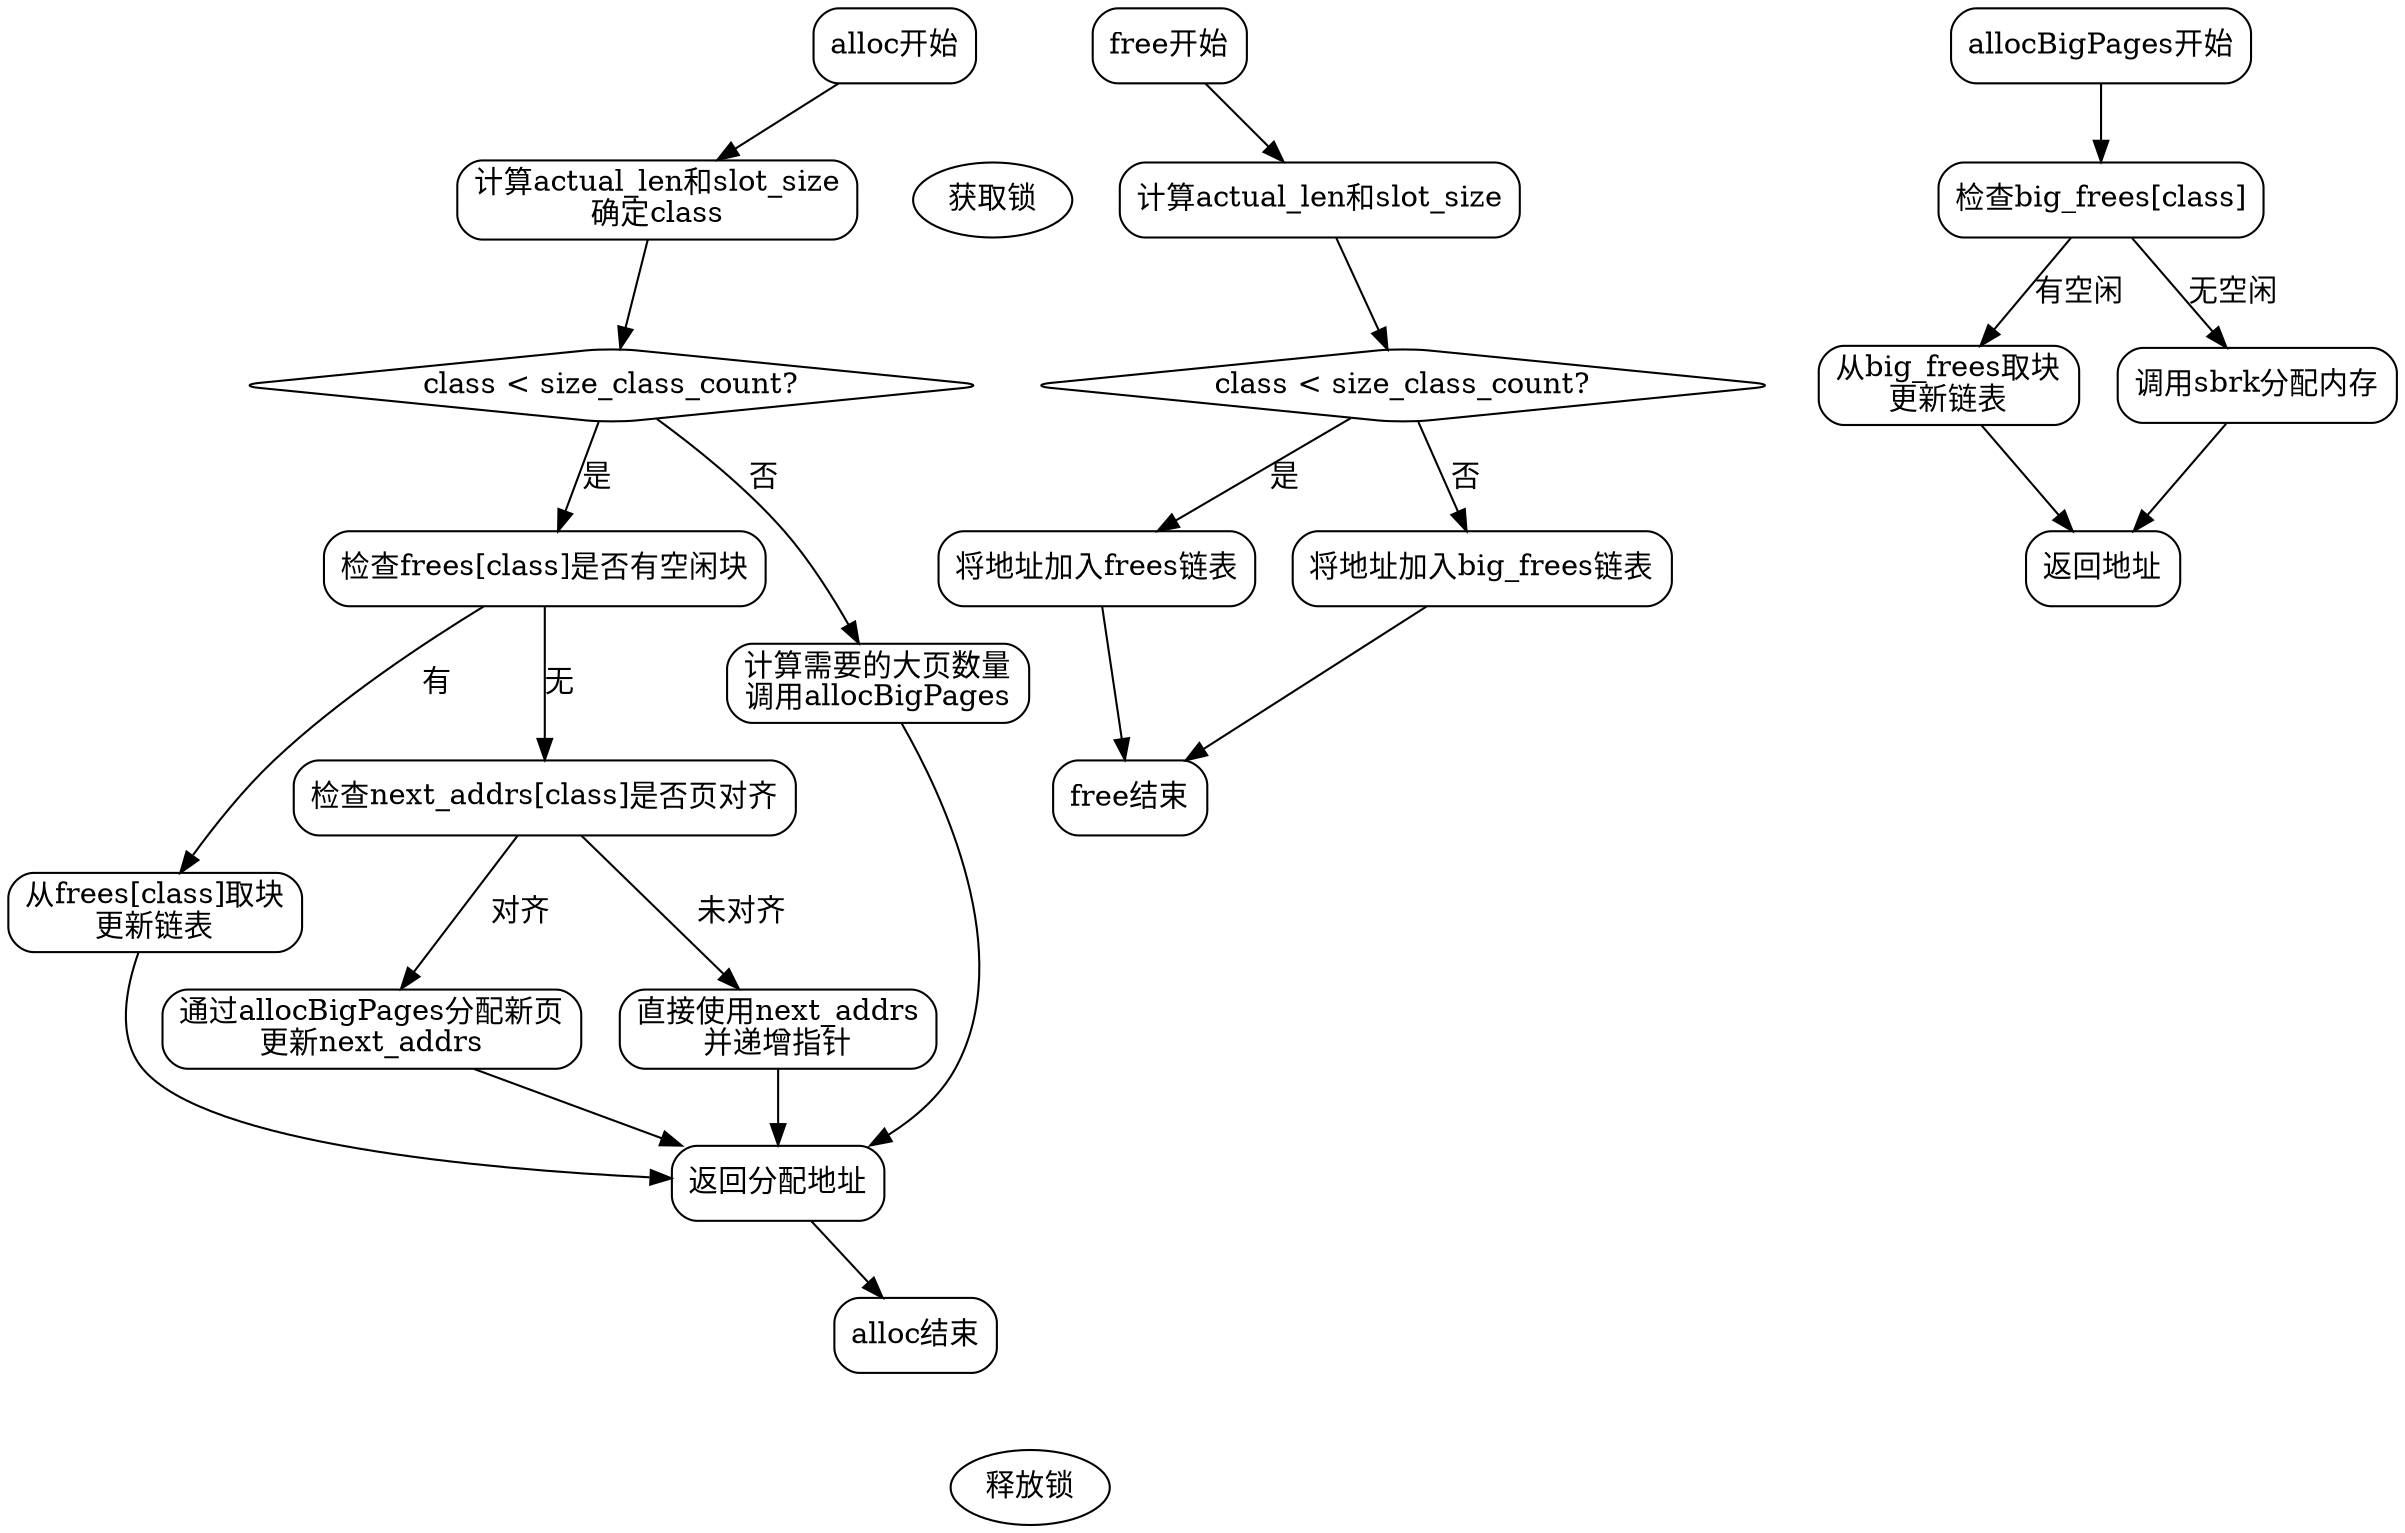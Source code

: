 
digraph SbrkAllocatorFlow {
    node [shape=rectangle, style=rounded];

    // alloc函数流程
    start_alloc [label="alloc开始"];
    check_len [label="计算actual_len和slot_size\n确定class"];
    class_condition [label="class < size_class_count?", shape=diamond];
    check_frees [label="检查frees[class]是否有空闲块"];
    free_exists [label="从frees[class]取块\n更新链表"];
    check_next_addr [label="检查next_addrs[class]是否页对齐"];
    alloc_new_page [label="通过allocBigPages分配新页\n更新next_addrs"];
    use_next_addr [label="直接使用next_addrs\n并递增指针"];
    alloc_bigpages [label="计算需要的大页数量\n调用allocBigPages"];
    return_addr [label="返回分配地址"];
    end_alloc [label="alloc结束"];

    start_alloc -> check_len;
    check_len -> class_condition;
    class_condition -> check_frees [label="是"];
    check_frees -> free_exists [label="有"];
    free_exists -> return_addr;
    check_frees -> check_next_addr [label="无"];
    check_next_addr -> alloc_new_page [label="对齐"];
    alloc_new_page -> return_addr;
    check_next_addr -> use_next_addr [label="未对齐"];
    use_next_addr -> return_addr;
    class_condition -> alloc_bigpages [label="否"];
    alloc_bigpages -> return_addr;
    return_addr -> end_alloc;

    // allocBigPages子流程
    start_allocBig [label="allocBigPages开始"];
    check_big_frees [label="检查big_frees[class]"];
    take_big_free [label="从big_frees取块\n更新链表"];
    call_sbrk [label="调用sbrk分配内存"];
    end_allocBig [label="返回地址"];

    start_allocBig -> check_big_frees;
    check_big_frees -> take_big_free [label="有空闲"];
    take_big_free -> end_allocBig;
    check_big_frees -> call_sbrk [label="无空闲"];
    call_sbrk -> end_allocBig;

    // free函数流程
    start_free [label="free开始"];
    calc_actual_len [label="计算actual_len和slot_size"];
    free_class_cond [label="class < size_class_count?", shape=diamond];
    add_to_frees [label="将地址加入frees链表"];
    add_to_big_frees [label="将地址加入big_frees链表"];
    end_free [label="free结束"];

    start_free -> calc_actual_len;
    calc_actual_len -> free_class_cond;
    free_class_cond -> add_to_frees [label="是"];
    free_class_cond -> add_to_big_frees [label="否"];
    add_to_frees -> end_free;
    add_to_big_frees -> end_free;

    // 全局元素
    lock [label="获取锁", shape=oval];
    unlock [label="释放锁", shape=oval];

    // 同步锁操作
    start_alloc -> lock [style=invis];
    end_alloc -> unlock [style=invis];
    start_free -> lock [style=invis];
    end_free -> unlock [style=invis];
}
